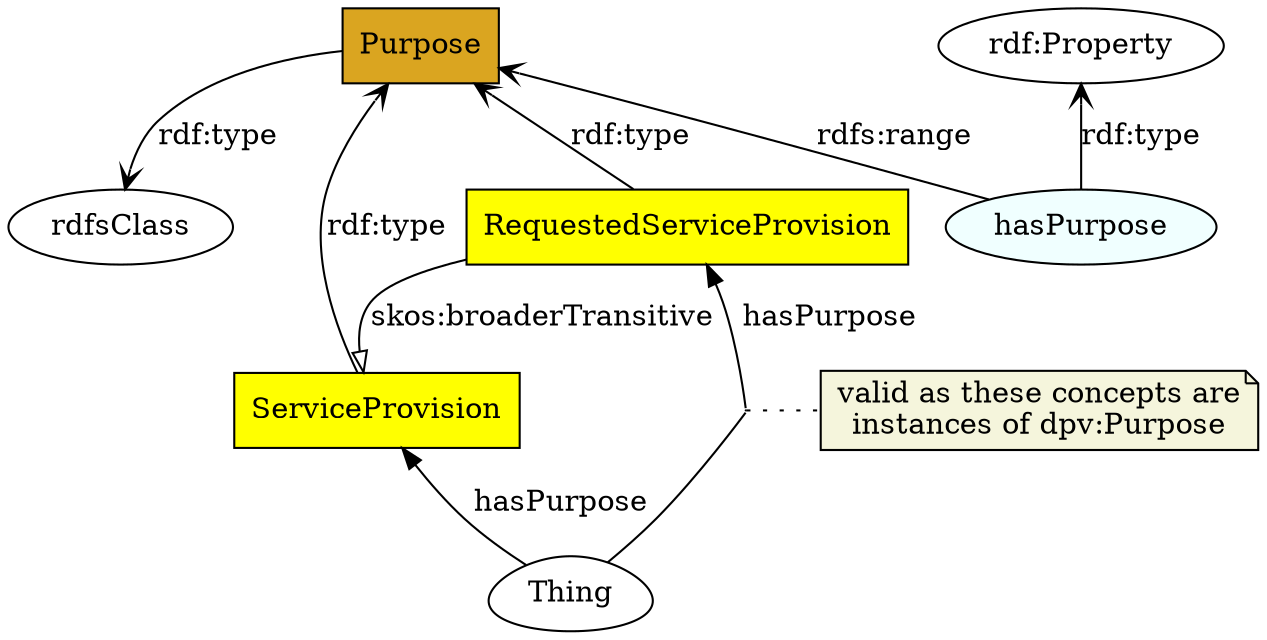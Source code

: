 # semantics 01

digraph G {
    rankdir=BT;
    node [style=filled,shape=rect,fillcolor=yellow];
    
    Purpose [fillcolor=goldenrod];
    rdfsClass [shape=ellipse,fillcolor=none];
    rdfsClass -> Purpose [label="rdf:type",arrowtail=vee,dir=back];
    ServiceProvision, RequestedServiceProvision -> Purpose [arrowhead=vee,label="rdf:type"] ;
    ServiceProvision -> RequestedServiceProvision [arrowtail=onormal,label="skos:broaderTransitive",dir=back];
    
    Thing [fillcolor=none,shape=egg];
    hasPurpose [shape=ellipse,fillcolor=azure];
    hasPurpose -> Purpose [label="rdfs:range",arrowhead=vee];
    hasPurpose -> rdfProperty [label="rdf:type"arrowhead=vee];
    rdfProperty [label="rdf:Property",shape=ellipse,fillcolor=none];
    { rank=same; note; dummy }
    dummy [shape=point, width=0];
    Thing -> dummy [arrowhead=none];
    dummy -> note [dir=back,style=dotted,arrowtail=none];
    dummy -> RequestedServiceProvision [label=" hasPurpose"] ;
    Thing -> ServiceProvision [label=" hasPurpose"] ;
    note [shape=note,fillcolor=beige,label="valid as these concepts are\ninstances of dpv:Purpose"];
}

# semantics 02

digraph G {
    // rankdir=BT;
    node [style=filled,shape=rect,fillcolor=yellow];
    
    Processor, DataController -> LegalEntity -> Entity [label="rdfs:subClassOf",arrowhead=onormal] ;
    
    Thing [fillcolor=none,shape=egg];
    Thing -> Entity [label="dpvs:hasEntity"] ;
    Thing -> DataController [label="dpvs:hasDataController"] ;
    Thing -> Processor [label="dpvs:hasDataProcessor"] ;
}
